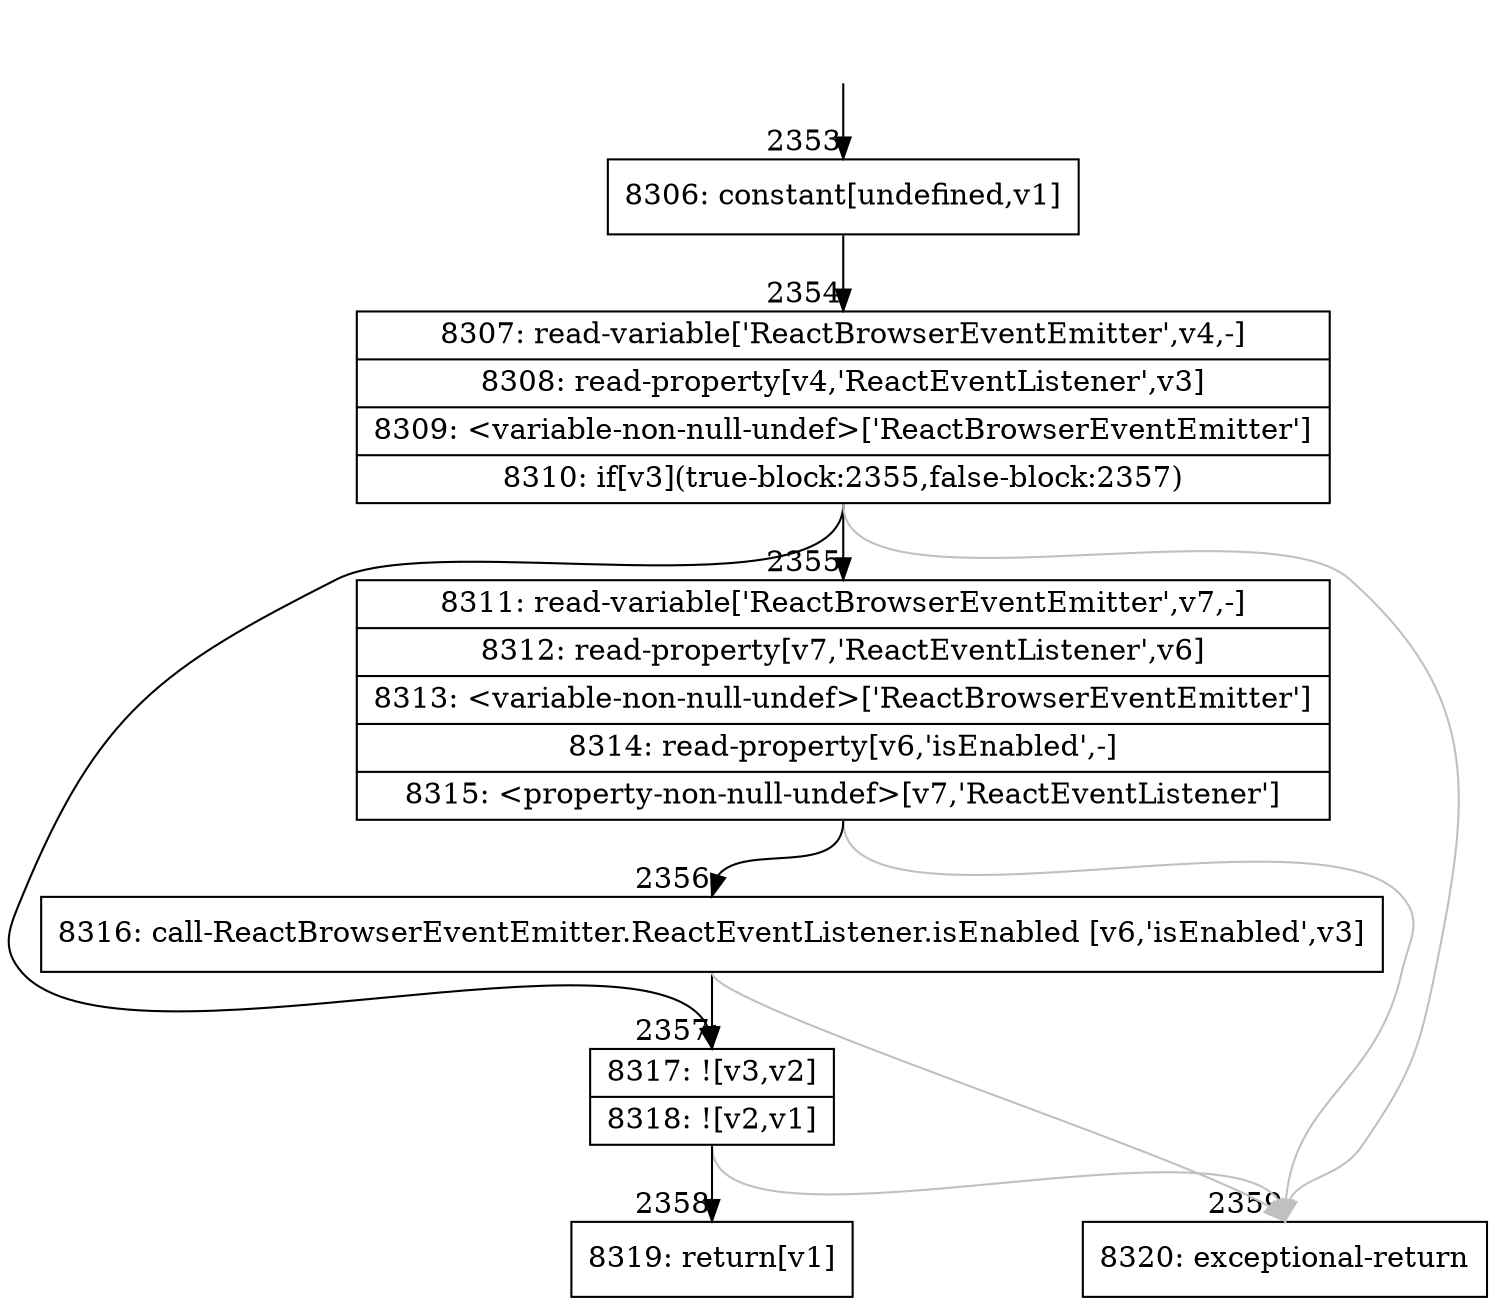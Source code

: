 digraph {
rankdir="TD"
BB_entry174[shape=none,label=""];
BB_entry174 -> BB2353 [tailport=s, headport=n, headlabel="    2353"]
BB2353 [shape=record label="{8306: constant[undefined,v1]}" ] 
BB2353 -> BB2354 [tailport=s, headport=n, headlabel="      2354"]
BB2354 [shape=record label="{8307: read-variable['ReactBrowserEventEmitter',v4,-]|8308: read-property[v4,'ReactEventListener',v3]|8309: \<variable-non-null-undef\>['ReactBrowserEventEmitter']|8310: if[v3](true-block:2355,false-block:2357)}" ] 
BB2354 -> BB2357 [tailport=s, headport=n, headlabel="      2357"]
BB2354 -> BB2355 [tailport=s, headport=n, headlabel="      2355"]
BB2354 -> BB2359 [tailport=s, headport=n, color=gray, headlabel="      2359"]
BB2355 [shape=record label="{8311: read-variable['ReactBrowserEventEmitter',v7,-]|8312: read-property[v7,'ReactEventListener',v6]|8313: \<variable-non-null-undef\>['ReactBrowserEventEmitter']|8314: read-property[v6,'isEnabled',-]|8315: \<property-non-null-undef\>[v7,'ReactEventListener']}" ] 
BB2355 -> BB2356 [tailport=s, headport=n, headlabel="      2356"]
BB2355 -> BB2359 [tailport=s, headport=n, color=gray]
BB2356 [shape=record label="{8316: call-ReactBrowserEventEmitter.ReactEventListener.isEnabled [v6,'isEnabled',v3]}" ] 
BB2356 -> BB2357 [tailport=s, headport=n]
BB2356 -> BB2359 [tailport=s, headport=n, color=gray]
BB2357 [shape=record label="{8317: ![v3,v2]|8318: ![v2,v1]}" ] 
BB2357 -> BB2358 [tailport=s, headport=n, headlabel="      2358"]
BB2357 -> BB2359 [tailport=s, headport=n, color=gray]
BB2358 [shape=record label="{8319: return[v1]}" ] 
BB2359 [shape=record label="{8320: exceptional-return}" ] 
//#$~ 4539
}
